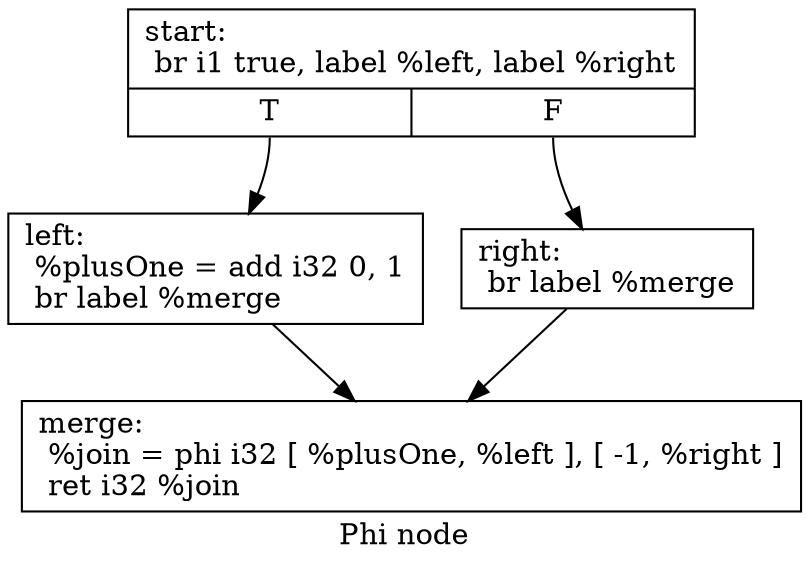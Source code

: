 digraph "CFG for 'foo' function" {
        graph [ dpi = 72 ]; 

	label="Phi node";

	Node0x175c3c0 [shape=record,label="{start:\l  br i1 true, label %left, label %right\l|{<s0>T|<s1>F}}"];
	Node0x175c3c0:s0 -> Node0x1758a20;
	Node0x175c3c0:s1 -> Node0x1758b40;
	Node0x1758a20 [shape=record,label="{left:                                             \l  %plusOne = add i32 0, 1\l  br label %merge\l}"];
	Node0x1758a20 -> Node0x17593e0;
	Node0x1758b40 [shape=record,label="{right:                                            \l  br label %merge\l}"];
	Node0x1758b40 -> Node0x17593e0;
	Node0x17593e0 [shape=record,label="{merge:                                            \l  %join = phi i32 [ %plusOne, %left ], [ -1, %right ]\l  ret i32 %join\l}"];
}
